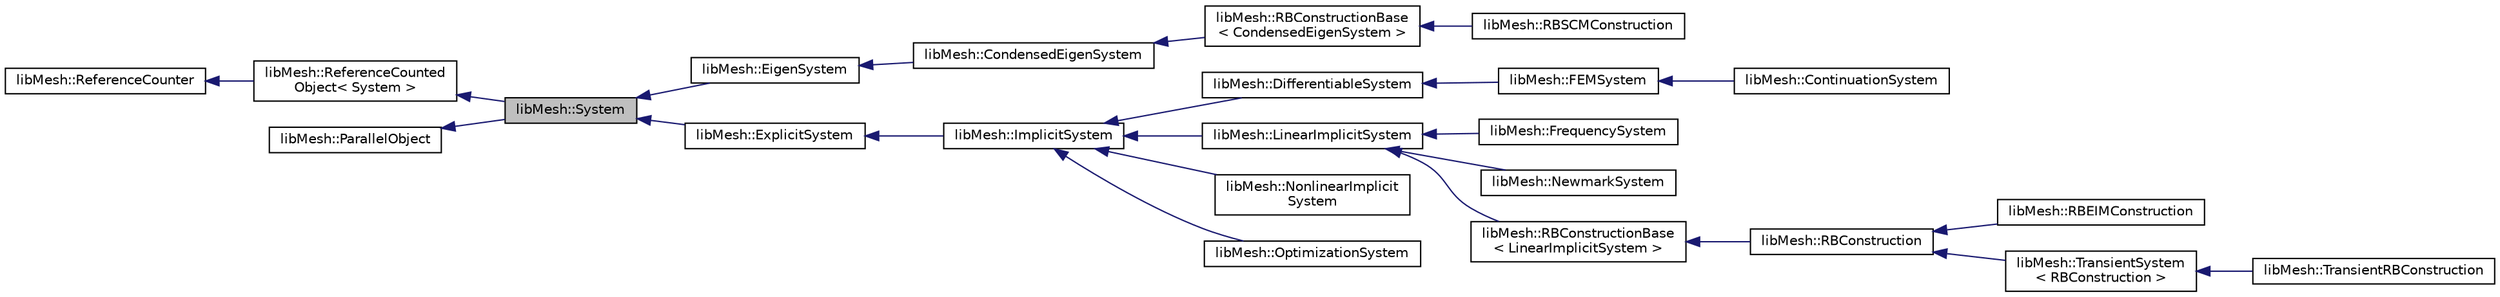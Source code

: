 digraph "libMesh::System"
{
  edge [fontname="Helvetica",fontsize="10",labelfontname="Helvetica",labelfontsize="10"];
  node [fontname="Helvetica",fontsize="10",shape=record];
  rankdir="LR";
  Node1 [label="libMesh::System",height=0.2,width=0.4,color="black", fillcolor="grey75", style="filled", fontcolor="black"];
  Node2 -> Node1 [dir="back",color="midnightblue",fontsize="10",style="solid",fontname="Helvetica"];
  Node2 [label="libMesh::ReferenceCounted\lObject\< System \>",height=0.2,width=0.4,color="black", fillcolor="white", style="filled",URL="$classlibMesh_1_1ReferenceCountedObject.html"];
  Node3 -> Node2 [dir="back",color="midnightblue",fontsize="10",style="solid",fontname="Helvetica"];
  Node3 [label="libMesh::ReferenceCounter",height=0.2,width=0.4,color="black", fillcolor="white", style="filled",URL="$classlibMesh_1_1ReferenceCounter.html",tooltip="Common base for all objects whose creations/destructions are counted. "];
  Node4 -> Node1 [dir="back",color="midnightblue",fontsize="10",style="solid",fontname="Helvetica"];
  Node4 [label="libMesh::ParallelObject",height=0.2,width=0.4,color="black", fillcolor="white", style="filled",URL="$classlibMesh_1_1ParallelObject.html"];
  Node1 -> Node5 [dir="back",color="midnightblue",fontsize="10",style="solid",fontname="Helvetica"];
  Node5 [label="libMesh::EigenSystem",height=0.2,width=0.4,color="black", fillcolor="white", style="filled",URL="$classlibMesh_1_1EigenSystem.html",tooltip="Base class for defining systems of equations for eigenproblems. "];
  Node5 -> Node6 [dir="back",color="midnightblue",fontsize="10",style="solid",fontname="Helvetica"];
  Node6 [label="libMesh::CondensedEigenSystem",height=0.2,width=0.4,color="black", fillcolor="white", style="filled",URL="$classlibMesh_1_1CondensedEigenSystem.html",tooltip="Extends EigenSystem to allow certain DOFs to be condensed out. "];
  Node6 -> Node7 [dir="back",color="midnightblue",fontsize="10",style="solid",fontname="Helvetica"];
  Node7 [label="libMesh::RBConstructionBase\l\< CondensedEigenSystem \>",height=0.2,width=0.4,color="black", fillcolor="white", style="filled",URL="$classlibMesh_1_1RBConstructionBase.html"];
  Node7 -> Node8 [dir="back",color="midnightblue",fontsize="10",style="solid",fontname="Helvetica"];
  Node8 [label="libMesh::RBSCMConstruction",height=0.2,width=0.4,color="black", fillcolor="white", style="filled",URL="$classlibMesh_1_1RBSCMConstruction.html"];
  Node1 -> Node9 [dir="back",color="midnightblue",fontsize="10",style="solid",fontname="Helvetica"];
  Node9 [label="libMesh::ExplicitSystem",height=0.2,width=0.4,color="black", fillcolor="white", style="filled",URL="$classlibMesh_1_1ExplicitSystem.html",tooltip="Used for solving explicit systems of equations. "];
  Node9 -> Node10 [dir="back",color="midnightblue",fontsize="10",style="solid",fontname="Helvetica"];
  Node10 [label="libMesh::ImplicitSystem",height=0.2,width=0.4,color="black", fillcolor="white", style="filled",URL="$classlibMesh_1_1ImplicitSystem.html",tooltip="Used for solving implicit systems of equations. "];
  Node10 -> Node11 [dir="back",color="midnightblue",fontsize="10",style="solid",fontname="Helvetica"];
  Node11 [label="libMesh::DifferentiableSystem",height=0.2,width=0.4,color="black", fillcolor="white", style="filled",URL="$classlibMesh_1_1DifferentiableSystem.html"];
  Node11 -> Node12 [dir="back",color="midnightblue",fontsize="10",style="solid",fontname="Helvetica"];
  Node12 [label="libMesh::FEMSystem",height=0.2,width=0.4,color="black", fillcolor="white", style="filled",URL="$classlibMesh_1_1FEMSystem.html"];
  Node12 -> Node13 [dir="back",color="midnightblue",fontsize="10",style="solid",fontname="Helvetica"];
  Node13 [label="libMesh::ContinuationSystem",height=0.2,width=0.4,color="black", fillcolor="white", style="filled",URL="$classlibMesh_1_1ContinuationSystem.html"];
  Node10 -> Node14 [dir="back",color="midnightblue",fontsize="10",style="solid",fontname="Helvetica"];
  Node14 [label="libMesh::LinearImplicitSystem",height=0.2,width=0.4,color="black", fillcolor="white", style="filled",URL="$classlibMesh_1_1LinearImplicitSystem.html"];
  Node14 -> Node15 [dir="back",color="midnightblue",fontsize="10",style="solid",fontname="Helvetica"];
  Node15 [label="libMesh::FrequencySystem",height=0.2,width=0.4,color="black", fillcolor="white", style="filled",URL="$classlibMesh_1_1FrequencySystem.html"];
  Node14 -> Node16 [dir="back",color="midnightblue",fontsize="10",style="solid",fontname="Helvetica"];
  Node16 [label="libMesh::NewmarkSystem",height=0.2,width=0.4,color="black", fillcolor="white", style="filled",URL="$classlibMesh_1_1NewmarkSystem.html",tooltip="Implements the Newmark time integration scheme. "];
  Node14 -> Node17 [dir="back",color="midnightblue",fontsize="10",style="solid",fontname="Helvetica"];
  Node17 [label="libMesh::RBConstructionBase\l\< LinearImplicitSystem \>",height=0.2,width=0.4,color="black", fillcolor="white", style="filled",URL="$classlibMesh_1_1RBConstructionBase.html"];
  Node17 -> Node18 [dir="back",color="midnightblue",fontsize="10",style="solid",fontname="Helvetica"];
  Node18 [label="libMesh::RBConstruction",height=0.2,width=0.4,color="black", fillcolor="white", style="filled",URL="$classlibMesh_1_1RBConstruction.html"];
  Node18 -> Node19 [dir="back",color="midnightblue",fontsize="10",style="solid",fontname="Helvetica"];
  Node19 [label="libMesh::RBEIMConstruction",height=0.2,width=0.4,color="black", fillcolor="white", style="filled",URL="$classlibMesh_1_1RBEIMConstruction.html"];
  Node18 -> Node20 [dir="back",color="midnightblue",fontsize="10",style="solid",fontname="Helvetica"];
  Node20 [label="libMesh::TransientSystem\l\< RBConstruction \>",height=0.2,width=0.4,color="black", fillcolor="white", style="filled",URL="$classlibMesh_1_1TransientSystem.html"];
  Node20 -> Node21 [dir="back",color="midnightblue",fontsize="10",style="solid",fontname="Helvetica"];
  Node21 [label="libMesh::TransientRBConstruction",height=0.2,width=0.4,color="black", fillcolor="white", style="filled",URL="$classlibMesh_1_1TransientRBConstruction.html"];
  Node10 -> Node22 [dir="back",color="midnightblue",fontsize="10",style="solid",fontname="Helvetica"];
  Node22 [label="libMesh::NonlinearImplicit\lSystem",height=0.2,width=0.4,color="black", fillcolor="white", style="filled",URL="$classlibMesh_1_1NonlinearImplicitSystem.html",tooltip="Used for solving nonlinear implicit systems of equations. "];
  Node10 -> Node23 [dir="back",color="midnightblue",fontsize="10",style="solid",fontname="Helvetica"];
  Node23 [label="libMesh::OptimizationSystem",height=0.2,width=0.4,color="black", fillcolor="white", style="filled",URL="$classlibMesh_1_1OptimizationSystem.html"];
}
